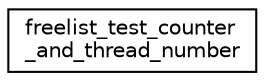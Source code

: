 digraph "Graphical Class Hierarchy"
{
 // LATEX_PDF_SIZE
  edge [fontname="Helvetica",fontsize="10",labelfontname="Helvetica",labelfontsize="10"];
  node [fontname="Helvetica",fontsize="10",shape=record];
  rankdir="LR";
  Node0 [label="freelist_test_counter\l_and_thread_number",height=0.2,width=0.4,color="black", fillcolor="white", style="filled",URL="$structfreelist__test__counter__and__thread__number.html",tooltip=" "];
}

